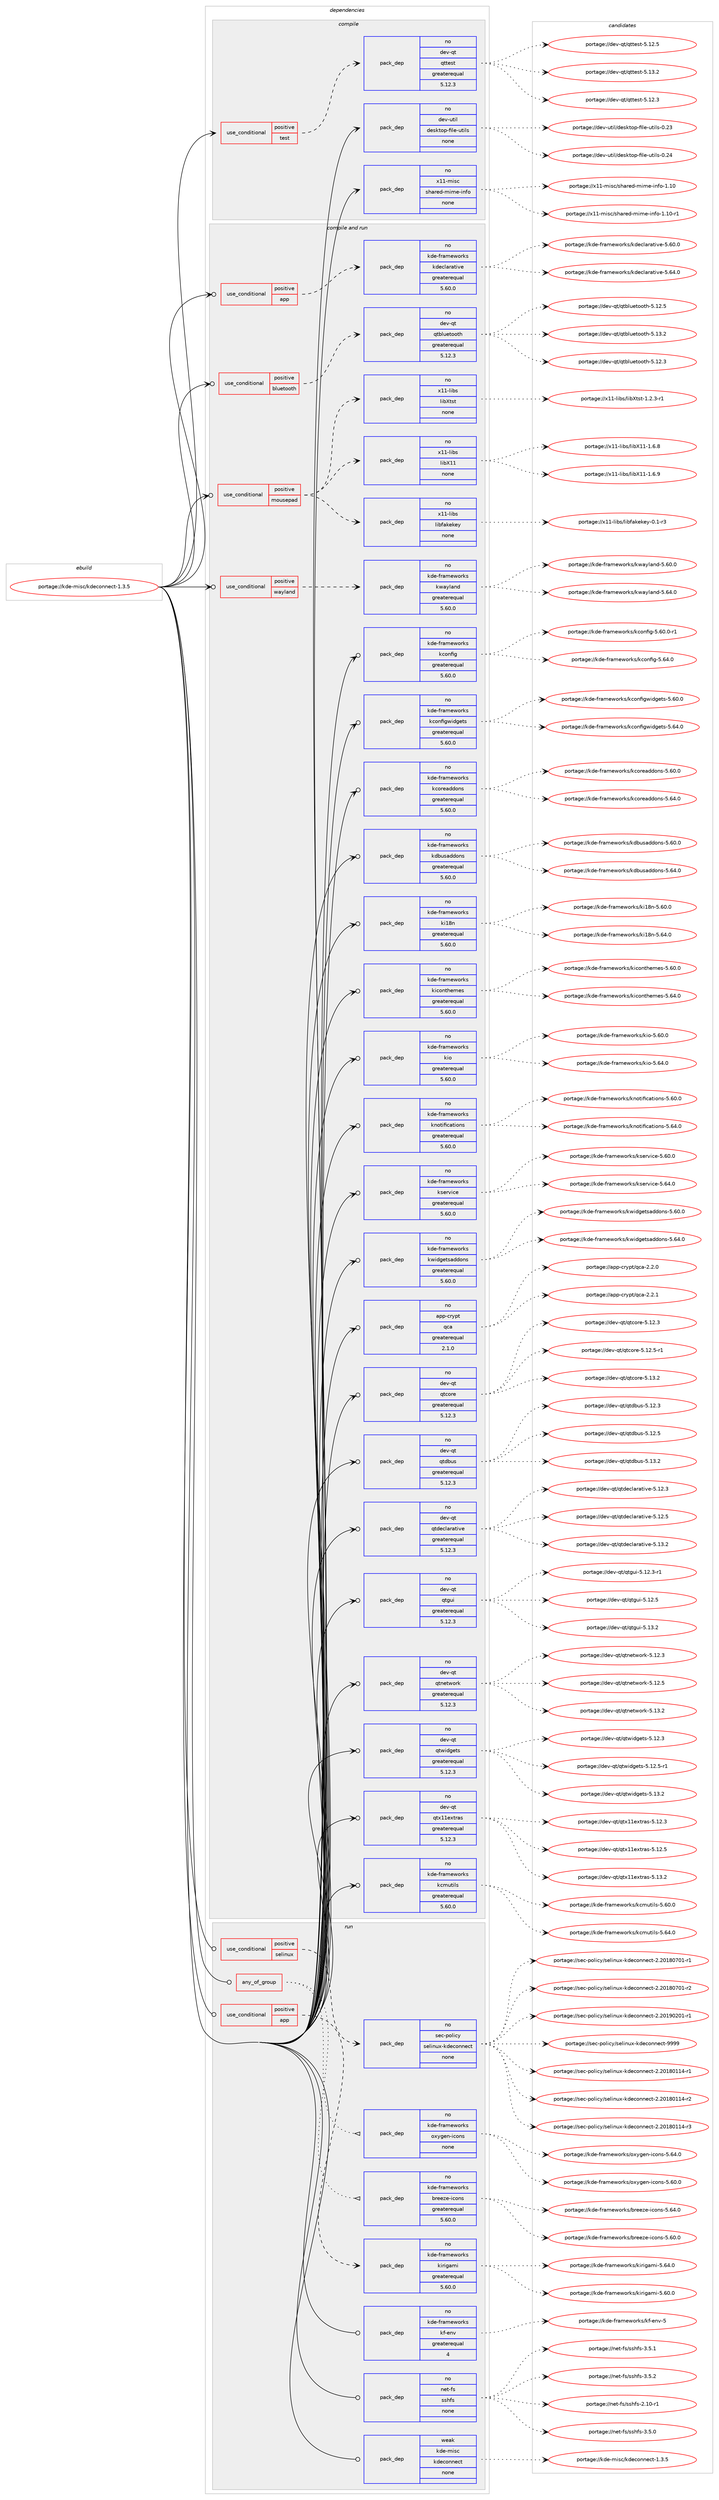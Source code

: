 digraph prolog {

# *************
# Graph options
# *************

newrank=true;
concentrate=true;
compound=true;
graph [rankdir=LR,fontname=Helvetica,fontsize=10,ranksep=1.5];#, ranksep=2.5, nodesep=0.2];
edge  [arrowhead=vee];
node  [fontname=Helvetica,fontsize=10];

# **********
# The ebuild
# **********

subgraph cluster_leftcol {
color=gray;
rank=same;
label=<<i>ebuild</i>>;
id [label="portage://kde-misc/kdeconnect-1.3.5", color=red, width=4, href="../kde-misc/kdeconnect-1.3.5.svg"];
}

# ****************
# The dependencies
# ****************

subgraph cluster_midcol {
color=gray;
label=<<i>dependencies</i>>;
subgraph cluster_compile {
fillcolor="#eeeeee";
style=filled;
label=<<i>compile</i>>;
subgraph cond75940 {
dependency299416 [label=<<TABLE BORDER="0" CELLBORDER="1" CELLSPACING="0" CELLPADDING="4"><TR><TD ROWSPAN="3" CELLPADDING="10">use_conditional</TD></TR><TR><TD>positive</TD></TR><TR><TD>test</TD></TR></TABLE>>, shape=none, color=red];
subgraph pack218769 {
dependency299417 [label=<<TABLE BORDER="0" CELLBORDER="1" CELLSPACING="0" CELLPADDING="4" WIDTH="220"><TR><TD ROWSPAN="6" CELLPADDING="30">pack_dep</TD></TR><TR><TD WIDTH="110">no</TD></TR><TR><TD>dev-qt</TD></TR><TR><TD>qttest</TD></TR><TR><TD>greaterequal</TD></TR><TR><TD>5.12.3</TD></TR></TABLE>>, shape=none, color=blue];
}
dependency299416:e -> dependency299417:w [weight=20,style="dashed",arrowhead="vee"];
}
id:e -> dependency299416:w [weight=20,style="solid",arrowhead="vee"];
subgraph pack218770 {
dependency299418 [label=<<TABLE BORDER="0" CELLBORDER="1" CELLSPACING="0" CELLPADDING="4" WIDTH="220"><TR><TD ROWSPAN="6" CELLPADDING="30">pack_dep</TD></TR><TR><TD WIDTH="110">no</TD></TR><TR><TD>dev-util</TD></TR><TR><TD>desktop-file-utils</TD></TR><TR><TD>none</TD></TR><TR><TD></TD></TR></TABLE>>, shape=none, color=blue];
}
id:e -> dependency299418:w [weight=20,style="solid",arrowhead="vee"];
subgraph pack218771 {
dependency299419 [label=<<TABLE BORDER="0" CELLBORDER="1" CELLSPACING="0" CELLPADDING="4" WIDTH="220"><TR><TD ROWSPAN="6" CELLPADDING="30">pack_dep</TD></TR><TR><TD WIDTH="110">no</TD></TR><TR><TD>x11-misc</TD></TR><TR><TD>shared-mime-info</TD></TR><TR><TD>none</TD></TR><TR><TD></TD></TR></TABLE>>, shape=none, color=blue];
}
id:e -> dependency299419:w [weight=20,style="solid",arrowhead="vee"];
}
subgraph cluster_compileandrun {
fillcolor="#eeeeee";
style=filled;
label=<<i>compile and run</i>>;
subgraph cond75941 {
dependency299420 [label=<<TABLE BORDER="0" CELLBORDER="1" CELLSPACING="0" CELLPADDING="4"><TR><TD ROWSPAN="3" CELLPADDING="10">use_conditional</TD></TR><TR><TD>positive</TD></TR><TR><TD>app</TD></TR></TABLE>>, shape=none, color=red];
subgraph pack218772 {
dependency299421 [label=<<TABLE BORDER="0" CELLBORDER="1" CELLSPACING="0" CELLPADDING="4" WIDTH="220"><TR><TD ROWSPAN="6" CELLPADDING="30">pack_dep</TD></TR><TR><TD WIDTH="110">no</TD></TR><TR><TD>kde-frameworks</TD></TR><TR><TD>kdeclarative</TD></TR><TR><TD>greaterequal</TD></TR><TR><TD>5.60.0</TD></TR></TABLE>>, shape=none, color=blue];
}
dependency299420:e -> dependency299421:w [weight=20,style="dashed",arrowhead="vee"];
}
id:e -> dependency299420:w [weight=20,style="solid",arrowhead="odotvee"];
subgraph cond75942 {
dependency299422 [label=<<TABLE BORDER="0" CELLBORDER="1" CELLSPACING="0" CELLPADDING="4"><TR><TD ROWSPAN="3" CELLPADDING="10">use_conditional</TD></TR><TR><TD>positive</TD></TR><TR><TD>bluetooth</TD></TR></TABLE>>, shape=none, color=red];
subgraph pack218773 {
dependency299423 [label=<<TABLE BORDER="0" CELLBORDER="1" CELLSPACING="0" CELLPADDING="4" WIDTH="220"><TR><TD ROWSPAN="6" CELLPADDING="30">pack_dep</TD></TR><TR><TD WIDTH="110">no</TD></TR><TR><TD>dev-qt</TD></TR><TR><TD>qtbluetooth</TD></TR><TR><TD>greaterequal</TD></TR><TR><TD>5.12.3</TD></TR></TABLE>>, shape=none, color=blue];
}
dependency299422:e -> dependency299423:w [weight=20,style="dashed",arrowhead="vee"];
}
id:e -> dependency299422:w [weight=20,style="solid",arrowhead="odotvee"];
subgraph cond75943 {
dependency299424 [label=<<TABLE BORDER="0" CELLBORDER="1" CELLSPACING="0" CELLPADDING="4"><TR><TD ROWSPAN="3" CELLPADDING="10">use_conditional</TD></TR><TR><TD>positive</TD></TR><TR><TD>mousepad</TD></TR></TABLE>>, shape=none, color=red];
subgraph pack218774 {
dependency299425 [label=<<TABLE BORDER="0" CELLBORDER="1" CELLSPACING="0" CELLPADDING="4" WIDTH="220"><TR><TD ROWSPAN="6" CELLPADDING="30">pack_dep</TD></TR><TR><TD WIDTH="110">no</TD></TR><TR><TD>x11-libs</TD></TR><TR><TD>libfakekey</TD></TR><TR><TD>none</TD></TR><TR><TD></TD></TR></TABLE>>, shape=none, color=blue];
}
dependency299424:e -> dependency299425:w [weight=20,style="dashed",arrowhead="vee"];
subgraph pack218775 {
dependency299426 [label=<<TABLE BORDER="0" CELLBORDER="1" CELLSPACING="0" CELLPADDING="4" WIDTH="220"><TR><TD ROWSPAN="6" CELLPADDING="30">pack_dep</TD></TR><TR><TD WIDTH="110">no</TD></TR><TR><TD>x11-libs</TD></TR><TR><TD>libX11</TD></TR><TR><TD>none</TD></TR><TR><TD></TD></TR></TABLE>>, shape=none, color=blue];
}
dependency299424:e -> dependency299426:w [weight=20,style="dashed",arrowhead="vee"];
subgraph pack218776 {
dependency299427 [label=<<TABLE BORDER="0" CELLBORDER="1" CELLSPACING="0" CELLPADDING="4" WIDTH="220"><TR><TD ROWSPAN="6" CELLPADDING="30">pack_dep</TD></TR><TR><TD WIDTH="110">no</TD></TR><TR><TD>x11-libs</TD></TR><TR><TD>libXtst</TD></TR><TR><TD>none</TD></TR><TR><TD></TD></TR></TABLE>>, shape=none, color=blue];
}
dependency299424:e -> dependency299427:w [weight=20,style="dashed",arrowhead="vee"];
}
id:e -> dependency299424:w [weight=20,style="solid",arrowhead="odotvee"];
subgraph cond75944 {
dependency299428 [label=<<TABLE BORDER="0" CELLBORDER="1" CELLSPACING="0" CELLPADDING="4"><TR><TD ROWSPAN="3" CELLPADDING="10">use_conditional</TD></TR><TR><TD>positive</TD></TR><TR><TD>wayland</TD></TR></TABLE>>, shape=none, color=red];
subgraph pack218777 {
dependency299429 [label=<<TABLE BORDER="0" CELLBORDER="1" CELLSPACING="0" CELLPADDING="4" WIDTH="220"><TR><TD ROWSPAN="6" CELLPADDING="30">pack_dep</TD></TR><TR><TD WIDTH="110">no</TD></TR><TR><TD>kde-frameworks</TD></TR><TR><TD>kwayland</TD></TR><TR><TD>greaterequal</TD></TR><TR><TD>5.60.0</TD></TR></TABLE>>, shape=none, color=blue];
}
dependency299428:e -> dependency299429:w [weight=20,style="dashed",arrowhead="vee"];
}
id:e -> dependency299428:w [weight=20,style="solid",arrowhead="odotvee"];
subgraph pack218778 {
dependency299430 [label=<<TABLE BORDER="0" CELLBORDER="1" CELLSPACING="0" CELLPADDING="4" WIDTH="220"><TR><TD ROWSPAN="6" CELLPADDING="30">pack_dep</TD></TR><TR><TD WIDTH="110">no</TD></TR><TR><TD>app-crypt</TD></TR><TR><TD>qca</TD></TR><TR><TD>greaterequal</TD></TR><TR><TD>2.1.0</TD></TR></TABLE>>, shape=none, color=blue];
}
id:e -> dependency299430:w [weight=20,style="solid",arrowhead="odotvee"];
subgraph pack218779 {
dependency299431 [label=<<TABLE BORDER="0" CELLBORDER="1" CELLSPACING="0" CELLPADDING="4" WIDTH="220"><TR><TD ROWSPAN="6" CELLPADDING="30">pack_dep</TD></TR><TR><TD WIDTH="110">no</TD></TR><TR><TD>dev-qt</TD></TR><TR><TD>qtcore</TD></TR><TR><TD>greaterequal</TD></TR><TR><TD>5.12.3</TD></TR></TABLE>>, shape=none, color=blue];
}
id:e -> dependency299431:w [weight=20,style="solid",arrowhead="odotvee"];
subgraph pack218780 {
dependency299432 [label=<<TABLE BORDER="0" CELLBORDER="1" CELLSPACING="0" CELLPADDING="4" WIDTH="220"><TR><TD ROWSPAN="6" CELLPADDING="30">pack_dep</TD></TR><TR><TD WIDTH="110">no</TD></TR><TR><TD>dev-qt</TD></TR><TR><TD>qtdbus</TD></TR><TR><TD>greaterequal</TD></TR><TR><TD>5.12.3</TD></TR></TABLE>>, shape=none, color=blue];
}
id:e -> dependency299432:w [weight=20,style="solid",arrowhead="odotvee"];
subgraph pack218781 {
dependency299433 [label=<<TABLE BORDER="0" CELLBORDER="1" CELLSPACING="0" CELLPADDING="4" WIDTH="220"><TR><TD ROWSPAN="6" CELLPADDING="30">pack_dep</TD></TR><TR><TD WIDTH="110">no</TD></TR><TR><TD>dev-qt</TD></TR><TR><TD>qtdeclarative</TD></TR><TR><TD>greaterequal</TD></TR><TR><TD>5.12.3</TD></TR></TABLE>>, shape=none, color=blue];
}
id:e -> dependency299433:w [weight=20,style="solid",arrowhead="odotvee"];
subgraph pack218782 {
dependency299434 [label=<<TABLE BORDER="0" CELLBORDER="1" CELLSPACING="0" CELLPADDING="4" WIDTH="220"><TR><TD ROWSPAN="6" CELLPADDING="30">pack_dep</TD></TR><TR><TD WIDTH="110">no</TD></TR><TR><TD>dev-qt</TD></TR><TR><TD>qtgui</TD></TR><TR><TD>greaterequal</TD></TR><TR><TD>5.12.3</TD></TR></TABLE>>, shape=none, color=blue];
}
id:e -> dependency299434:w [weight=20,style="solid",arrowhead="odotvee"];
subgraph pack218783 {
dependency299435 [label=<<TABLE BORDER="0" CELLBORDER="1" CELLSPACING="0" CELLPADDING="4" WIDTH="220"><TR><TD ROWSPAN="6" CELLPADDING="30">pack_dep</TD></TR><TR><TD WIDTH="110">no</TD></TR><TR><TD>dev-qt</TD></TR><TR><TD>qtnetwork</TD></TR><TR><TD>greaterequal</TD></TR><TR><TD>5.12.3</TD></TR></TABLE>>, shape=none, color=blue];
}
id:e -> dependency299435:w [weight=20,style="solid",arrowhead="odotvee"];
subgraph pack218784 {
dependency299436 [label=<<TABLE BORDER="0" CELLBORDER="1" CELLSPACING="0" CELLPADDING="4" WIDTH="220"><TR><TD ROWSPAN="6" CELLPADDING="30">pack_dep</TD></TR><TR><TD WIDTH="110">no</TD></TR><TR><TD>dev-qt</TD></TR><TR><TD>qtwidgets</TD></TR><TR><TD>greaterequal</TD></TR><TR><TD>5.12.3</TD></TR></TABLE>>, shape=none, color=blue];
}
id:e -> dependency299436:w [weight=20,style="solid",arrowhead="odotvee"];
subgraph pack218785 {
dependency299437 [label=<<TABLE BORDER="0" CELLBORDER="1" CELLSPACING="0" CELLPADDING="4" WIDTH="220"><TR><TD ROWSPAN="6" CELLPADDING="30">pack_dep</TD></TR><TR><TD WIDTH="110">no</TD></TR><TR><TD>dev-qt</TD></TR><TR><TD>qtx11extras</TD></TR><TR><TD>greaterequal</TD></TR><TR><TD>5.12.3</TD></TR></TABLE>>, shape=none, color=blue];
}
id:e -> dependency299437:w [weight=20,style="solid",arrowhead="odotvee"];
subgraph pack218786 {
dependency299438 [label=<<TABLE BORDER="0" CELLBORDER="1" CELLSPACING="0" CELLPADDING="4" WIDTH="220"><TR><TD ROWSPAN="6" CELLPADDING="30">pack_dep</TD></TR><TR><TD WIDTH="110">no</TD></TR><TR><TD>kde-frameworks</TD></TR><TR><TD>kcmutils</TD></TR><TR><TD>greaterequal</TD></TR><TR><TD>5.60.0</TD></TR></TABLE>>, shape=none, color=blue];
}
id:e -> dependency299438:w [weight=20,style="solid",arrowhead="odotvee"];
subgraph pack218787 {
dependency299439 [label=<<TABLE BORDER="0" CELLBORDER="1" CELLSPACING="0" CELLPADDING="4" WIDTH="220"><TR><TD ROWSPAN="6" CELLPADDING="30">pack_dep</TD></TR><TR><TD WIDTH="110">no</TD></TR><TR><TD>kde-frameworks</TD></TR><TR><TD>kconfig</TD></TR><TR><TD>greaterequal</TD></TR><TR><TD>5.60.0</TD></TR></TABLE>>, shape=none, color=blue];
}
id:e -> dependency299439:w [weight=20,style="solid",arrowhead="odotvee"];
subgraph pack218788 {
dependency299440 [label=<<TABLE BORDER="0" CELLBORDER="1" CELLSPACING="0" CELLPADDING="4" WIDTH="220"><TR><TD ROWSPAN="6" CELLPADDING="30">pack_dep</TD></TR><TR><TD WIDTH="110">no</TD></TR><TR><TD>kde-frameworks</TD></TR><TR><TD>kconfigwidgets</TD></TR><TR><TD>greaterequal</TD></TR><TR><TD>5.60.0</TD></TR></TABLE>>, shape=none, color=blue];
}
id:e -> dependency299440:w [weight=20,style="solid",arrowhead="odotvee"];
subgraph pack218789 {
dependency299441 [label=<<TABLE BORDER="0" CELLBORDER="1" CELLSPACING="0" CELLPADDING="4" WIDTH="220"><TR><TD ROWSPAN="6" CELLPADDING="30">pack_dep</TD></TR><TR><TD WIDTH="110">no</TD></TR><TR><TD>kde-frameworks</TD></TR><TR><TD>kcoreaddons</TD></TR><TR><TD>greaterequal</TD></TR><TR><TD>5.60.0</TD></TR></TABLE>>, shape=none, color=blue];
}
id:e -> dependency299441:w [weight=20,style="solid",arrowhead="odotvee"];
subgraph pack218790 {
dependency299442 [label=<<TABLE BORDER="0" CELLBORDER="1" CELLSPACING="0" CELLPADDING="4" WIDTH="220"><TR><TD ROWSPAN="6" CELLPADDING="30">pack_dep</TD></TR><TR><TD WIDTH="110">no</TD></TR><TR><TD>kde-frameworks</TD></TR><TR><TD>kdbusaddons</TD></TR><TR><TD>greaterequal</TD></TR><TR><TD>5.60.0</TD></TR></TABLE>>, shape=none, color=blue];
}
id:e -> dependency299442:w [weight=20,style="solid",arrowhead="odotvee"];
subgraph pack218791 {
dependency299443 [label=<<TABLE BORDER="0" CELLBORDER="1" CELLSPACING="0" CELLPADDING="4" WIDTH="220"><TR><TD ROWSPAN="6" CELLPADDING="30">pack_dep</TD></TR><TR><TD WIDTH="110">no</TD></TR><TR><TD>kde-frameworks</TD></TR><TR><TD>ki18n</TD></TR><TR><TD>greaterequal</TD></TR><TR><TD>5.60.0</TD></TR></TABLE>>, shape=none, color=blue];
}
id:e -> dependency299443:w [weight=20,style="solid",arrowhead="odotvee"];
subgraph pack218792 {
dependency299444 [label=<<TABLE BORDER="0" CELLBORDER="1" CELLSPACING="0" CELLPADDING="4" WIDTH="220"><TR><TD ROWSPAN="6" CELLPADDING="30">pack_dep</TD></TR><TR><TD WIDTH="110">no</TD></TR><TR><TD>kde-frameworks</TD></TR><TR><TD>kiconthemes</TD></TR><TR><TD>greaterequal</TD></TR><TR><TD>5.60.0</TD></TR></TABLE>>, shape=none, color=blue];
}
id:e -> dependency299444:w [weight=20,style="solid",arrowhead="odotvee"];
subgraph pack218793 {
dependency299445 [label=<<TABLE BORDER="0" CELLBORDER="1" CELLSPACING="0" CELLPADDING="4" WIDTH="220"><TR><TD ROWSPAN="6" CELLPADDING="30">pack_dep</TD></TR><TR><TD WIDTH="110">no</TD></TR><TR><TD>kde-frameworks</TD></TR><TR><TD>kio</TD></TR><TR><TD>greaterequal</TD></TR><TR><TD>5.60.0</TD></TR></TABLE>>, shape=none, color=blue];
}
id:e -> dependency299445:w [weight=20,style="solid",arrowhead="odotvee"];
subgraph pack218794 {
dependency299446 [label=<<TABLE BORDER="0" CELLBORDER="1" CELLSPACING="0" CELLPADDING="4" WIDTH="220"><TR><TD ROWSPAN="6" CELLPADDING="30">pack_dep</TD></TR><TR><TD WIDTH="110">no</TD></TR><TR><TD>kde-frameworks</TD></TR><TR><TD>knotifications</TD></TR><TR><TD>greaterequal</TD></TR><TR><TD>5.60.0</TD></TR></TABLE>>, shape=none, color=blue];
}
id:e -> dependency299446:w [weight=20,style="solid",arrowhead="odotvee"];
subgraph pack218795 {
dependency299447 [label=<<TABLE BORDER="0" CELLBORDER="1" CELLSPACING="0" CELLPADDING="4" WIDTH="220"><TR><TD ROWSPAN="6" CELLPADDING="30">pack_dep</TD></TR><TR><TD WIDTH="110">no</TD></TR><TR><TD>kde-frameworks</TD></TR><TR><TD>kservice</TD></TR><TR><TD>greaterequal</TD></TR><TR><TD>5.60.0</TD></TR></TABLE>>, shape=none, color=blue];
}
id:e -> dependency299447:w [weight=20,style="solid",arrowhead="odotvee"];
subgraph pack218796 {
dependency299448 [label=<<TABLE BORDER="0" CELLBORDER="1" CELLSPACING="0" CELLPADDING="4" WIDTH="220"><TR><TD ROWSPAN="6" CELLPADDING="30">pack_dep</TD></TR><TR><TD WIDTH="110">no</TD></TR><TR><TD>kde-frameworks</TD></TR><TR><TD>kwidgetsaddons</TD></TR><TR><TD>greaterequal</TD></TR><TR><TD>5.60.0</TD></TR></TABLE>>, shape=none, color=blue];
}
id:e -> dependency299448:w [weight=20,style="solid",arrowhead="odotvee"];
}
subgraph cluster_run {
fillcolor="#eeeeee";
style=filled;
label=<<i>run</i>>;
subgraph any4606 {
dependency299449 [label=<<TABLE BORDER="0" CELLBORDER="1" CELLSPACING="0" CELLPADDING="4"><TR><TD CELLPADDING="10">any_of_group</TD></TR></TABLE>>, shape=none, color=red];subgraph pack218797 {
dependency299450 [label=<<TABLE BORDER="0" CELLBORDER="1" CELLSPACING="0" CELLPADDING="4" WIDTH="220"><TR><TD ROWSPAN="6" CELLPADDING="30">pack_dep</TD></TR><TR><TD WIDTH="110">no</TD></TR><TR><TD>kde-frameworks</TD></TR><TR><TD>breeze-icons</TD></TR><TR><TD>greaterequal</TD></TR><TR><TD>5.60.0</TD></TR></TABLE>>, shape=none, color=blue];
}
dependency299449:e -> dependency299450:w [weight=20,style="dotted",arrowhead="oinv"];
subgraph pack218798 {
dependency299451 [label=<<TABLE BORDER="0" CELLBORDER="1" CELLSPACING="0" CELLPADDING="4" WIDTH="220"><TR><TD ROWSPAN="6" CELLPADDING="30">pack_dep</TD></TR><TR><TD WIDTH="110">no</TD></TR><TR><TD>kde-frameworks</TD></TR><TR><TD>oxygen-icons</TD></TR><TR><TD>none</TD></TR><TR><TD></TD></TR></TABLE>>, shape=none, color=blue];
}
dependency299449:e -> dependency299451:w [weight=20,style="dotted",arrowhead="oinv"];
}
id:e -> dependency299449:w [weight=20,style="solid",arrowhead="odot"];
subgraph cond75945 {
dependency299452 [label=<<TABLE BORDER="0" CELLBORDER="1" CELLSPACING="0" CELLPADDING="4"><TR><TD ROWSPAN="3" CELLPADDING="10">use_conditional</TD></TR><TR><TD>positive</TD></TR><TR><TD>app</TD></TR></TABLE>>, shape=none, color=red];
subgraph pack218799 {
dependency299453 [label=<<TABLE BORDER="0" CELLBORDER="1" CELLSPACING="0" CELLPADDING="4" WIDTH="220"><TR><TD ROWSPAN="6" CELLPADDING="30">pack_dep</TD></TR><TR><TD WIDTH="110">no</TD></TR><TR><TD>kde-frameworks</TD></TR><TR><TD>kirigami</TD></TR><TR><TD>greaterequal</TD></TR><TR><TD>5.60.0</TD></TR></TABLE>>, shape=none, color=blue];
}
dependency299452:e -> dependency299453:w [weight=20,style="dashed",arrowhead="vee"];
}
id:e -> dependency299452:w [weight=20,style="solid",arrowhead="odot"];
subgraph cond75946 {
dependency299454 [label=<<TABLE BORDER="0" CELLBORDER="1" CELLSPACING="0" CELLPADDING="4"><TR><TD ROWSPAN="3" CELLPADDING="10">use_conditional</TD></TR><TR><TD>positive</TD></TR><TR><TD>selinux</TD></TR></TABLE>>, shape=none, color=red];
subgraph pack218800 {
dependency299455 [label=<<TABLE BORDER="0" CELLBORDER="1" CELLSPACING="0" CELLPADDING="4" WIDTH="220"><TR><TD ROWSPAN="6" CELLPADDING="30">pack_dep</TD></TR><TR><TD WIDTH="110">no</TD></TR><TR><TD>sec-policy</TD></TR><TR><TD>selinux-kdeconnect</TD></TR><TR><TD>none</TD></TR><TR><TD></TD></TR></TABLE>>, shape=none, color=blue];
}
dependency299454:e -> dependency299455:w [weight=20,style="dashed",arrowhead="vee"];
}
id:e -> dependency299454:w [weight=20,style="solid",arrowhead="odot"];
subgraph pack218801 {
dependency299456 [label=<<TABLE BORDER="0" CELLBORDER="1" CELLSPACING="0" CELLPADDING="4" WIDTH="220"><TR><TD ROWSPAN="6" CELLPADDING="30">pack_dep</TD></TR><TR><TD WIDTH="110">no</TD></TR><TR><TD>kde-frameworks</TD></TR><TR><TD>kf-env</TD></TR><TR><TD>greaterequal</TD></TR><TR><TD>4</TD></TR></TABLE>>, shape=none, color=blue];
}
id:e -> dependency299456:w [weight=20,style="solid",arrowhead="odot"];
subgraph pack218802 {
dependency299457 [label=<<TABLE BORDER="0" CELLBORDER="1" CELLSPACING="0" CELLPADDING="4" WIDTH="220"><TR><TD ROWSPAN="6" CELLPADDING="30">pack_dep</TD></TR><TR><TD WIDTH="110">no</TD></TR><TR><TD>net-fs</TD></TR><TR><TD>sshfs</TD></TR><TR><TD>none</TD></TR><TR><TD></TD></TR></TABLE>>, shape=none, color=blue];
}
id:e -> dependency299457:w [weight=20,style="solid",arrowhead="odot"];
subgraph pack218803 {
dependency299458 [label=<<TABLE BORDER="0" CELLBORDER="1" CELLSPACING="0" CELLPADDING="4" WIDTH="220"><TR><TD ROWSPAN="6" CELLPADDING="30">pack_dep</TD></TR><TR><TD WIDTH="110">weak</TD></TR><TR><TD>kde-misc</TD></TR><TR><TD>kdeconnect</TD></TR><TR><TD>none</TD></TR><TR><TD></TD></TR></TABLE>>, shape=none, color=blue];
}
id:e -> dependency299458:w [weight=20,style="solid",arrowhead="odot"];
}
}

# **************
# The candidates
# **************

subgraph cluster_choices {
rank=same;
color=gray;
label=<<i>candidates</i>>;

subgraph choice218769 {
color=black;
nodesep=1;
choiceportage100101118451131164711311611610111511645534649504651 [label="portage://dev-qt/qttest-5.12.3", color=red, width=4,href="../dev-qt/qttest-5.12.3.svg"];
choiceportage100101118451131164711311611610111511645534649504653 [label="portage://dev-qt/qttest-5.12.5", color=red, width=4,href="../dev-qt/qttest-5.12.5.svg"];
choiceportage100101118451131164711311611610111511645534649514650 [label="portage://dev-qt/qttest-5.13.2", color=red, width=4,href="../dev-qt/qttest-5.13.2.svg"];
dependency299417:e -> choiceportage100101118451131164711311611610111511645534649504651:w [style=dotted,weight="100"];
dependency299417:e -> choiceportage100101118451131164711311611610111511645534649504653:w [style=dotted,weight="100"];
dependency299417:e -> choiceportage100101118451131164711311611610111511645534649514650:w [style=dotted,weight="100"];
}
subgraph choice218770 {
color=black;
nodesep=1;
choiceportage100101118451171161051084710010111510711611111245102105108101451171161051081154548465051 [label="portage://dev-util/desktop-file-utils-0.23", color=red, width=4,href="../dev-util/desktop-file-utils-0.23.svg"];
choiceportage100101118451171161051084710010111510711611111245102105108101451171161051081154548465052 [label="portage://dev-util/desktop-file-utils-0.24", color=red, width=4,href="../dev-util/desktop-file-utils-0.24.svg"];
dependency299418:e -> choiceportage100101118451171161051084710010111510711611111245102105108101451171161051081154548465051:w [style=dotted,weight="100"];
dependency299418:e -> choiceportage100101118451171161051084710010111510711611111245102105108101451171161051081154548465052:w [style=dotted,weight="100"];
}
subgraph choice218771 {
color=black;
nodesep=1;
choiceportage12049494510910511599471151049711410110045109105109101451051101021114549464948 [label="portage://x11-misc/shared-mime-info-1.10", color=red, width=4,href="../x11-misc/shared-mime-info-1.10.svg"];
choiceportage120494945109105115994711510497114101100451091051091014510511010211145494649484511449 [label="portage://x11-misc/shared-mime-info-1.10-r1", color=red, width=4,href="../x11-misc/shared-mime-info-1.10-r1.svg"];
dependency299419:e -> choiceportage12049494510910511599471151049711410110045109105109101451051101021114549464948:w [style=dotted,weight="100"];
dependency299419:e -> choiceportage120494945109105115994711510497114101100451091051091014510511010211145494649484511449:w [style=dotted,weight="100"];
}
subgraph choice218772 {
color=black;
nodesep=1;
choiceportage10710010145102114971091011191111141071154710710010199108971149711610511810145534654484648 [label="portage://kde-frameworks/kdeclarative-5.60.0", color=red, width=4,href="../kde-frameworks/kdeclarative-5.60.0.svg"];
choiceportage10710010145102114971091011191111141071154710710010199108971149711610511810145534654524648 [label="portage://kde-frameworks/kdeclarative-5.64.0", color=red, width=4,href="../kde-frameworks/kdeclarative-5.64.0.svg"];
dependency299421:e -> choiceportage10710010145102114971091011191111141071154710710010199108971149711610511810145534654484648:w [style=dotted,weight="100"];
dependency299421:e -> choiceportage10710010145102114971091011191111141071154710710010199108971149711610511810145534654524648:w [style=dotted,weight="100"];
}
subgraph choice218773 {
color=black;
nodesep=1;
choiceportage10010111845113116471131169810811710111611111111610445534649504651 [label="portage://dev-qt/qtbluetooth-5.12.3", color=red, width=4,href="../dev-qt/qtbluetooth-5.12.3.svg"];
choiceportage10010111845113116471131169810811710111611111111610445534649504653 [label="portage://dev-qt/qtbluetooth-5.12.5", color=red, width=4,href="../dev-qt/qtbluetooth-5.12.5.svg"];
choiceportage10010111845113116471131169810811710111611111111610445534649514650 [label="portage://dev-qt/qtbluetooth-5.13.2", color=red, width=4,href="../dev-qt/qtbluetooth-5.13.2.svg"];
dependency299423:e -> choiceportage10010111845113116471131169810811710111611111111610445534649504651:w [style=dotted,weight="100"];
dependency299423:e -> choiceportage10010111845113116471131169810811710111611111111610445534649504653:w [style=dotted,weight="100"];
dependency299423:e -> choiceportage10010111845113116471131169810811710111611111111610445534649514650:w [style=dotted,weight="100"];
}
subgraph choice218774 {
color=black;
nodesep=1;
choiceportage12049494510810598115471081059810297107101107101121454846494511451 [label="portage://x11-libs/libfakekey-0.1-r3", color=red, width=4,href="../x11-libs/libfakekey-0.1-r3.svg"];
dependency299425:e -> choiceportage12049494510810598115471081059810297107101107101121454846494511451:w [style=dotted,weight="100"];
}
subgraph choice218775 {
color=black;
nodesep=1;
choiceportage120494945108105981154710810598884949454946544656 [label="portage://x11-libs/libX11-1.6.8", color=red, width=4,href="../x11-libs/libX11-1.6.8.svg"];
choiceportage120494945108105981154710810598884949454946544657 [label="portage://x11-libs/libX11-1.6.9", color=red, width=4,href="../x11-libs/libX11-1.6.9.svg"];
dependency299426:e -> choiceportage120494945108105981154710810598884949454946544656:w [style=dotted,weight="100"];
dependency299426:e -> choiceportage120494945108105981154710810598884949454946544657:w [style=dotted,weight="100"];
}
subgraph choice218776 {
color=black;
nodesep=1;
choiceportage120494945108105981154710810598881161151164549465046514511449 [label="portage://x11-libs/libXtst-1.2.3-r1", color=red, width=4,href="../x11-libs/libXtst-1.2.3-r1.svg"];
dependency299427:e -> choiceportage120494945108105981154710810598881161151164549465046514511449:w [style=dotted,weight="100"];
}
subgraph choice218777 {
color=black;
nodesep=1;
choiceportage107100101451021149710910111911111410711547107119971211089711010045534654484648 [label="portage://kde-frameworks/kwayland-5.60.0", color=red, width=4,href="../kde-frameworks/kwayland-5.60.0.svg"];
choiceportage107100101451021149710910111911111410711547107119971211089711010045534654524648 [label="portage://kde-frameworks/kwayland-5.64.0", color=red, width=4,href="../kde-frameworks/kwayland-5.64.0.svg"];
dependency299429:e -> choiceportage107100101451021149710910111911111410711547107119971211089711010045534654484648:w [style=dotted,weight="100"];
dependency299429:e -> choiceportage107100101451021149710910111911111410711547107119971211089711010045534654524648:w [style=dotted,weight="100"];
}
subgraph choice218778 {
color=black;
nodesep=1;
choiceportage971121124599114121112116471139997455046504648 [label="portage://app-crypt/qca-2.2.0", color=red, width=4,href="../app-crypt/qca-2.2.0.svg"];
choiceportage971121124599114121112116471139997455046504649 [label="portage://app-crypt/qca-2.2.1", color=red, width=4,href="../app-crypt/qca-2.2.1.svg"];
dependency299430:e -> choiceportage971121124599114121112116471139997455046504648:w [style=dotted,weight="100"];
dependency299430:e -> choiceportage971121124599114121112116471139997455046504649:w [style=dotted,weight="100"];
}
subgraph choice218779 {
color=black;
nodesep=1;
choiceportage10010111845113116471131169911111410145534649504651 [label="portage://dev-qt/qtcore-5.12.3", color=red, width=4,href="../dev-qt/qtcore-5.12.3.svg"];
choiceportage100101118451131164711311699111114101455346495046534511449 [label="portage://dev-qt/qtcore-5.12.5-r1", color=red, width=4,href="../dev-qt/qtcore-5.12.5-r1.svg"];
choiceportage10010111845113116471131169911111410145534649514650 [label="portage://dev-qt/qtcore-5.13.2", color=red, width=4,href="../dev-qt/qtcore-5.13.2.svg"];
dependency299431:e -> choiceportage10010111845113116471131169911111410145534649504651:w [style=dotted,weight="100"];
dependency299431:e -> choiceportage100101118451131164711311699111114101455346495046534511449:w [style=dotted,weight="100"];
dependency299431:e -> choiceportage10010111845113116471131169911111410145534649514650:w [style=dotted,weight="100"];
}
subgraph choice218780 {
color=black;
nodesep=1;
choiceportage10010111845113116471131161009811711545534649504651 [label="portage://dev-qt/qtdbus-5.12.3", color=red, width=4,href="../dev-qt/qtdbus-5.12.3.svg"];
choiceportage10010111845113116471131161009811711545534649504653 [label="portage://dev-qt/qtdbus-5.12.5", color=red, width=4,href="../dev-qt/qtdbus-5.12.5.svg"];
choiceportage10010111845113116471131161009811711545534649514650 [label="portage://dev-qt/qtdbus-5.13.2", color=red, width=4,href="../dev-qt/qtdbus-5.13.2.svg"];
dependency299432:e -> choiceportage10010111845113116471131161009811711545534649504651:w [style=dotted,weight="100"];
dependency299432:e -> choiceportage10010111845113116471131161009811711545534649504653:w [style=dotted,weight="100"];
dependency299432:e -> choiceportage10010111845113116471131161009811711545534649514650:w [style=dotted,weight="100"];
}
subgraph choice218781 {
color=black;
nodesep=1;
choiceportage100101118451131164711311610010199108971149711610511810145534649504651 [label="portage://dev-qt/qtdeclarative-5.12.3", color=red, width=4,href="../dev-qt/qtdeclarative-5.12.3.svg"];
choiceportage100101118451131164711311610010199108971149711610511810145534649504653 [label="portage://dev-qt/qtdeclarative-5.12.5", color=red, width=4,href="../dev-qt/qtdeclarative-5.12.5.svg"];
choiceportage100101118451131164711311610010199108971149711610511810145534649514650 [label="portage://dev-qt/qtdeclarative-5.13.2", color=red, width=4,href="../dev-qt/qtdeclarative-5.13.2.svg"];
dependency299433:e -> choiceportage100101118451131164711311610010199108971149711610511810145534649504651:w [style=dotted,weight="100"];
dependency299433:e -> choiceportage100101118451131164711311610010199108971149711610511810145534649504653:w [style=dotted,weight="100"];
dependency299433:e -> choiceportage100101118451131164711311610010199108971149711610511810145534649514650:w [style=dotted,weight="100"];
}
subgraph choice218782 {
color=black;
nodesep=1;
choiceportage1001011184511311647113116103117105455346495046514511449 [label="portage://dev-qt/qtgui-5.12.3-r1", color=red, width=4,href="../dev-qt/qtgui-5.12.3-r1.svg"];
choiceportage100101118451131164711311610311710545534649504653 [label="portage://dev-qt/qtgui-5.12.5", color=red, width=4,href="../dev-qt/qtgui-5.12.5.svg"];
choiceportage100101118451131164711311610311710545534649514650 [label="portage://dev-qt/qtgui-5.13.2", color=red, width=4,href="../dev-qt/qtgui-5.13.2.svg"];
dependency299434:e -> choiceportage1001011184511311647113116103117105455346495046514511449:w [style=dotted,weight="100"];
dependency299434:e -> choiceportage100101118451131164711311610311710545534649504653:w [style=dotted,weight="100"];
dependency299434:e -> choiceportage100101118451131164711311610311710545534649514650:w [style=dotted,weight="100"];
}
subgraph choice218783 {
color=black;
nodesep=1;
choiceportage100101118451131164711311611010111611911111410745534649504651 [label="portage://dev-qt/qtnetwork-5.12.3", color=red, width=4,href="../dev-qt/qtnetwork-5.12.3.svg"];
choiceportage100101118451131164711311611010111611911111410745534649504653 [label="portage://dev-qt/qtnetwork-5.12.5", color=red, width=4,href="../dev-qt/qtnetwork-5.12.5.svg"];
choiceportage100101118451131164711311611010111611911111410745534649514650 [label="portage://dev-qt/qtnetwork-5.13.2", color=red, width=4,href="../dev-qt/qtnetwork-5.13.2.svg"];
dependency299435:e -> choiceportage100101118451131164711311611010111611911111410745534649504651:w [style=dotted,weight="100"];
dependency299435:e -> choiceportage100101118451131164711311611010111611911111410745534649504653:w [style=dotted,weight="100"];
dependency299435:e -> choiceportage100101118451131164711311611010111611911111410745534649514650:w [style=dotted,weight="100"];
}
subgraph choice218784 {
color=black;
nodesep=1;
choiceportage100101118451131164711311611910510010310111611545534649504651 [label="portage://dev-qt/qtwidgets-5.12.3", color=red, width=4,href="../dev-qt/qtwidgets-5.12.3.svg"];
choiceportage1001011184511311647113116119105100103101116115455346495046534511449 [label="portage://dev-qt/qtwidgets-5.12.5-r1", color=red, width=4,href="../dev-qt/qtwidgets-5.12.5-r1.svg"];
choiceportage100101118451131164711311611910510010310111611545534649514650 [label="portage://dev-qt/qtwidgets-5.13.2", color=red, width=4,href="../dev-qt/qtwidgets-5.13.2.svg"];
dependency299436:e -> choiceportage100101118451131164711311611910510010310111611545534649504651:w [style=dotted,weight="100"];
dependency299436:e -> choiceportage1001011184511311647113116119105100103101116115455346495046534511449:w [style=dotted,weight="100"];
dependency299436:e -> choiceportage100101118451131164711311611910510010310111611545534649514650:w [style=dotted,weight="100"];
}
subgraph choice218785 {
color=black;
nodesep=1;
choiceportage100101118451131164711311612049491011201161149711545534649504651 [label="portage://dev-qt/qtx11extras-5.12.3", color=red, width=4,href="../dev-qt/qtx11extras-5.12.3.svg"];
choiceportage100101118451131164711311612049491011201161149711545534649504653 [label="portage://dev-qt/qtx11extras-5.12.5", color=red, width=4,href="../dev-qt/qtx11extras-5.12.5.svg"];
choiceportage100101118451131164711311612049491011201161149711545534649514650 [label="portage://dev-qt/qtx11extras-5.13.2", color=red, width=4,href="../dev-qt/qtx11extras-5.13.2.svg"];
dependency299437:e -> choiceportage100101118451131164711311612049491011201161149711545534649504651:w [style=dotted,weight="100"];
dependency299437:e -> choiceportage100101118451131164711311612049491011201161149711545534649504653:w [style=dotted,weight="100"];
dependency299437:e -> choiceportage100101118451131164711311612049491011201161149711545534649514650:w [style=dotted,weight="100"];
}
subgraph choice218786 {
color=black;
nodesep=1;
choiceportage1071001014510211497109101119111114107115471079910911711610510811545534654484648 [label="portage://kde-frameworks/kcmutils-5.60.0", color=red, width=4,href="../kde-frameworks/kcmutils-5.60.0.svg"];
choiceportage1071001014510211497109101119111114107115471079910911711610510811545534654524648 [label="portage://kde-frameworks/kcmutils-5.64.0", color=red, width=4,href="../kde-frameworks/kcmutils-5.64.0.svg"];
dependency299438:e -> choiceportage1071001014510211497109101119111114107115471079910911711610510811545534654484648:w [style=dotted,weight="100"];
dependency299438:e -> choiceportage1071001014510211497109101119111114107115471079910911711610510811545534654524648:w [style=dotted,weight="100"];
}
subgraph choice218787 {
color=black;
nodesep=1;
choiceportage10710010145102114971091011191111141071154710799111110102105103455346544846484511449 [label="portage://kde-frameworks/kconfig-5.60.0-r1", color=red, width=4,href="../kde-frameworks/kconfig-5.60.0-r1.svg"];
choiceportage1071001014510211497109101119111114107115471079911111010210510345534654524648 [label="portage://kde-frameworks/kconfig-5.64.0", color=red, width=4,href="../kde-frameworks/kconfig-5.64.0.svg"];
dependency299439:e -> choiceportage10710010145102114971091011191111141071154710799111110102105103455346544846484511449:w [style=dotted,weight="100"];
dependency299439:e -> choiceportage1071001014510211497109101119111114107115471079911111010210510345534654524648:w [style=dotted,weight="100"];
}
subgraph choice218788 {
color=black;
nodesep=1;
choiceportage1071001014510211497109101119111114107115471079911111010210510311910510010310111611545534654484648 [label="portage://kde-frameworks/kconfigwidgets-5.60.0", color=red, width=4,href="../kde-frameworks/kconfigwidgets-5.60.0.svg"];
choiceportage1071001014510211497109101119111114107115471079911111010210510311910510010310111611545534654524648 [label="portage://kde-frameworks/kconfigwidgets-5.64.0", color=red, width=4,href="../kde-frameworks/kconfigwidgets-5.64.0.svg"];
dependency299440:e -> choiceportage1071001014510211497109101119111114107115471079911111010210510311910510010310111611545534654484648:w [style=dotted,weight="100"];
dependency299440:e -> choiceportage1071001014510211497109101119111114107115471079911111010210510311910510010310111611545534654524648:w [style=dotted,weight="100"];
}
subgraph choice218789 {
color=black;
nodesep=1;
choiceportage107100101451021149710910111911111410711547107991111141019710010011111011545534654484648 [label="portage://kde-frameworks/kcoreaddons-5.60.0", color=red, width=4,href="../kde-frameworks/kcoreaddons-5.60.0.svg"];
choiceportage107100101451021149710910111911111410711547107991111141019710010011111011545534654524648 [label="portage://kde-frameworks/kcoreaddons-5.64.0", color=red, width=4,href="../kde-frameworks/kcoreaddons-5.64.0.svg"];
dependency299441:e -> choiceportage107100101451021149710910111911111410711547107991111141019710010011111011545534654484648:w [style=dotted,weight="100"];
dependency299441:e -> choiceportage107100101451021149710910111911111410711547107991111141019710010011111011545534654524648:w [style=dotted,weight="100"];
}
subgraph choice218790 {
color=black;
nodesep=1;
choiceportage107100101451021149710910111911111410711547107100981171159710010011111011545534654484648 [label="portage://kde-frameworks/kdbusaddons-5.60.0", color=red, width=4,href="../kde-frameworks/kdbusaddons-5.60.0.svg"];
choiceportage107100101451021149710910111911111410711547107100981171159710010011111011545534654524648 [label="portage://kde-frameworks/kdbusaddons-5.64.0", color=red, width=4,href="../kde-frameworks/kdbusaddons-5.64.0.svg"];
dependency299442:e -> choiceportage107100101451021149710910111911111410711547107100981171159710010011111011545534654484648:w [style=dotted,weight="100"];
dependency299442:e -> choiceportage107100101451021149710910111911111410711547107100981171159710010011111011545534654524648:w [style=dotted,weight="100"];
}
subgraph choice218791 {
color=black;
nodesep=1;
choiceportage107100101451021149710910111911111410711547107105495611045534654484648 [label="portage://kde-frameworks/ki18n-5.60.0", color=red, width=4,href="../kde-frameworks/ki18n-5.60.0.svg"];
choiceportage107100101451021149710910111911111410711547107105495611045534654524648 [label="portage://kde-frameworks/ki18n-5.64.0", color=red, width=4,href="../kde-frameworks/ki18n-5.64.0.svg"];
dependency299443:e -> choiceportage107100101451021149710910111911111410711547107105495611045534654484648:w [style=dotted,weight="100"];
dependency299443:e -> choiceportage107100101451021149710910111911111410711547107105495611045534654524648:w [style=dotted,weight="100"];
}
subgraph choice218792 {
color=black;
nodesep=1;
choiceportage1071001014510211497109101119111114107115471071059911111011610410110910111545534654484648 [label="portage://kde-frameworks/kiconthemes-5.60.0", color=red, width=4,href="../kde-frameworks/kiconthemes-5.60.0.svg"];
choiceportage1071001014510211497109101119111114107115471071059911111011610410110910111545534654524648 [label="portage://kde-frameworks/kiconthemes-5.64.0", color=red, width=4,href="../kde-frameworks/kiconthemes-5.64.0.svg"];
dependency299444:e -> choiceportage1071001014510211497109101119111114107115471071059911111011610410110910111545534654484648:w [style=dotted,weight="100"];
dependency299444:e -> choiceportage1071001014510211497109101119111114107115471071059911111011610410110910111545534654524648:w [style=dotted,weight="100"];
}
subgraph choice218793 {
color=black;
nodesep=1;
choiceportage10710010145102114971091011191111141071154710710511145534654484648 [label="portage://kde-frameworks/kio-5.60.0", color=red, width=4,href="../kde-frameworks/kio-5.60.0.svg"];
choiceportage10710010145102114971091011191111141071154710710511145534654524648 [label="portage://kde-frameworks/kio-5.64.0", color=red, width=4,href="../kde-frameworks/kio-5.64.0.svg"];
dependency299445:e -> choiceportage10710010145102114971091011191111141071154710710511145534654484648:w [style=dotted,weight="100"];
dependency299445:e -> choiceportage10710010145102114971091011191111141071154710710511145534654524648:w [style=dotted,weight="100"];
}
subgraph choice218794 {
color=black;
nodesep=1;
choiceportage107100101451021149710910111911111410711547107110111116105102105999711610511111011545534654484648 [label="portage://kde-frameworks/knotifications-5.60.0", color=red, width=4,href="../kde-frameworks/knotifications-5.60.0.svg"];
choiceportage107100101451021149710910111911111410711547107110111116105102105999711610511111011545534654524648 [label="portage://kde-frameworks/knotifications-5.64.0", color=red, width=4,href="../kde-frameworks/knotifications-5.64.0.svg"];
dependency299446:e -> choiceportage107100101451021149710910111911111410711547107110111116105102105999711610511111011545534654484648:w [style=dotted,weight="100"];
dependency299446:e -> choiceportage107100101451021149710910111911111410711547107110111116105102105999711610511111011545534654524648:w [style=dotted,weight="100"];
}
subgraph choice218795 {
color=black;
nodesep=1;
choiceportage1071001014510211497109101119111114107115471071151011141181059910145534654484648 [label="portage://kde-frameworks/kservice-5.60.0", color=red, width=4,href="../kde-frameworks/kservice-5.60.0.svg"];
choiceportage1071001014510211497109101119111114107115471071151011141181059910145534654524648 [label="portage://kde-frameworks/kservice-5.64.0", color=red, width=4,href="../kde-frameworks/kservice-5.64.0.svg"];
dependency299447:e -> choiceportage1071001014510211497109101119111114107115471071151011141181059910145534654484648:w [style=dotted,weight="100"];
dependency299447:e -> choiceportage1071001014510211497109101119111114107115471071151011141181059910145534654524648:w [style=dotted,weight="100"];
}
subgraph choice218796 {
color=black;
nodesep=1;
choiceportage1071001014510211497109101119111114107115471071191051001031011161159710010011111011545534654484648 [label="portage://kde-frameworks/kwidgetsaddons-5.60.0", color=red, width=4,href="../kde-frameworks/kwidgetsaddons-5.60.0.svg"];
choiceportage1071001014510211497109101119111114107115471071191051001031011161159710010011111011545534654524648 [label="portage://kde-frameworks/kwidgetsaddons-5.64.0", color=red, width=4,href="../kde-frameworks/kwidgetsaddons-5.64.0.svg"];
dependency299448:e -> choiceportage1071001014510211497109101119111114107115471071191051001031011161159710010011111011545534654484648:w [style=dotted,weight="100"];
dependency299448:e -> choiceportage1071001014510211497109101119111114107115471071191051001031011161159710010011111011545534654524648:w [style=dotted,weight="100"];
}
subgraph choice218797 {
color=black;
nodesep=1;
choiceportage10710010145102114971091011191111141071154798114101101122101451059911111011545534654484648 [label="portage://kde-frameworks/breeze-icons-5.60.0", color=red, width=4,href="../kde-frameworks/breeze-icons-5.60.0.svg"];
choiceportage10710010145102114971091011191111141071154798114101101122101451059911111011545534654524648 [label="portage://kde-frameworks/breeze-icons-5.64.0", color=red, width=4,href="../kde-frameworks/breeze-icons-5.64.0.svg"];
dependency299450:e -> choiceportage10710010145102114971091011191111141071154798114101101122101451059911111011545534654484648:w [style=dotted,weight="100"];
dependency299450:e -> choiceportage10710010145102114971091011191111141071154798114101101122101451059911111011545534654524648:w [style=dotted,weight="100"];
}
subgraph choice218798 {
color=black;
nodesep=1;
choiceportage107100101451021149710910111911111410711547111120121103101110451059911111011545534654484648 [label="portage://kde-frameworks/oxygen-icons-5.60.0", color=red, width=4,href="../kde-frameworks/oxygen-icons-5.60.0.svg"];
choiceportage107100101451021149710910111911111410711547111120121103101110451059911111011545534654524648 [label="portage://kde-frameworks/oxygen-icons-5.64.0", color=red, width=4,href="../kde-frameworks/oxygen-icons-5.64.0.svg"];
dependency299451:e -> choiceportage107100101451021149710910111911111410711547111120121103101110451059911111011545534654484648:w [style=dotted,weight="100"];
dependency299451:e -> choiceportage107100101451021149710910111911111410711547111120121103101110451059911111011545534654524648:w [style=dotted,weight="100"];
}
subgraph choice218799 {
color=black;
nodesep=1;
choiceportage1071001014510211497109101119111114107115471071051141051039710910545534654484648 [label="portage://kde-frameworks/kirigami-5.60.0", color=red, width=4,href="../kde-frameworks/kirigami-5.60.0.svg"];
choiceportage1071001014510211497109101119111114107115471071051141051039710910545534654524648 [label="portage://kde-frameworks/kirigami-5.64.0", color=red, width=4,href="../kde-frameworks/kirigami-5.64.0.svg"];
dependency299453:e -> choiceportage1071001014510211497109101119111114107115471071051141051039710910545534654484648:w [style=dotted,weight="100"];
dependency299453:e -> choiceportage1071001014510211497109101119111114107115471071051141051039710910545534654524648:w [style=dotted,weight="100"];
}
subgraph choice218800 {
color=black;
nodesep=1;
choiceportage1151019945112111108105991214711510110810511011712045107100101991111101101019911645504650484956484949524511449 [label="portage://sec-policy/selinux-kdeconnect-2.20180114-r1", color=red, width=4,href="../sec-policy/selinux-kdeconnect-2.20180114-r1.svg"];
choiceportage1151019945112111108105991214711510110810511011712045107100101991111101101019911645504650484956484949524511450 [label="portage://sec-policy/selinux-kdeconnect-2.20180114-r2", color=red, width=4,href="../sec-policy/selinux-kdeconnect-2.20180114-r2.svg"];
choiceportage1151019945112111108105991214711510110810511011712045107100101991111101101019911645504650484956484949524511451 [label="portage://sec-policy/selinux-kdeconnect-2.20180114-r3", color=red, width=4,href="../sec-policy/selinux-kdeconnect-2.20180114-r3.svg"];
choiceportage1151019945112111108105991214711510110810511011712045107100101991111101101019911645504650484956485548494511449 [label="portage://sec-policy/selinux-kdeconnect-2.20180701-r1", color=red, width=4,href="../sec-policy/selinux-kdeconnect-2.20180701-r1.svg"];
choiceportage1151019945112111108105991214711510110810511011712045107100101991111101101019911645504650484956485548494511450 [label="portage://sec-policy/selinux-kdeconnect-2.20180701-r2", color=red, width=4,href="../sec-policy/selinux-kdeconnect-2.20180701-r2.svg"];
choiceportage1151019945112111108105991214711510110810511011712045107100101991111101101019911645504650484957485048494511449 [label="portage://sec-policy/selinux-kdeconnect-2.20190201-r1", color=red, width=4,href="../sec-policy/selinux-kdeconnect-2.20190201-r1.svg"];
choiceportage115101994511211110810599121471151011081051101171204510710010199111110110101991164557575757 [label="portage://sec-policy/selinux-kdeconnect-9999", color=red, width=4,href="../sec-policy/selinux-kdeconnect-9999.svg"];
dependency299455:e -> choiceportage1151019945112111108105991214711510110810511011712045107100101991111101101019911645504650484956484949524511449:w [style=dotted,weight="100"];
dependency299455:e -> choiceportage1151019945112111108105991214711510110810511011712045107100101991111101101019911645504650484956484949524511450:w [style=dotted,weight="100"];
dependency299455:e -> choiceportage1151019945112111108105991214711510110810511011712045107100101991111101101019911645504650484956484949524511451:w [style=dotted,weight="100"];
dependency299455:e -> choiceportage1151019945112111108105991214711510110810511011712045107100101991111101101019911645504650484956485548494511449:w [style=dotted,weight="100"];
dependency299455:e -> choiceportage1151019945112111108105991214711510110810511011712045107100101991111101101019911645504650484956485548494511450:w [style=dotted,weight="100"];
dependency299455:e -> choiceportage1151019945112111108105991214711510110810511011712045107100101991111101101019911645504650484957485048494511449:w [style=dotted,weight="100"];
dependency299455:e -> choiceportage115101994511211110810599121471151011081051101171204510710010199111110110101991164557575757:w [style=dotted,weight="100"];
}
subgraph choice218801 {
color=black;
nodesep=1;
choiceportage107100101451021149710910111911111410711547107102451011101184553 [label="portage://kde-frameworks/kf-env-5", color=red, width=4,href="../kde-frameworks/kf-env-5.svg"];
dependency299456:e -> choiceportage107100101451021149710910111911111410711547107102451011101184553:w [style=dotted,weight="100"];
}
subgraph choice218802 {
color=black;
nodesep=1;
choiceportage110101116451021154711511510410211545504649484511449 [label="portage://net-fs/sshfs-2.10-r1", color=red, width=4,href="../net-fs/sshfs-2.10-r1.svg"];
choiceportage1101011164510211547115115104102115455146534648 [label="portage://net-fs/sshfs-3.5.0", color=red, width=4,href="../net-fs/sshfs-3.5.0.svg"];
choiceportage1101011164510211547115115104102115455146534649 [label="portage://net-fs/sshfs-3.5.1", color=red, width=4,href="../net-fs/sshfs-3.5.1.svg"];
choiceportage1101011164510211547115115104102115455146534650 [label="portage://net-fs/sshfs-3.5.2", color=red, width=4,href="../net-fs/sshfs-3.5.2.svg"];
dependency299457:e -> choiceportage110101116451021154711511510410211545504649484511449:w [style=dotted,weight="100"];
dependency299457:e -> choiceportage1101011164510211547115115104102115455146534648:w [style=dotted,weight="100"];
dependency299457:e -> choiceportage1101011164510211547115115104102115455146534649:w [style=dotted,weight="100"];
dependency299457:e -> choiceportage1101011164510211547115115104102115455146534650:w [style=dotted,weight="100"];
}
subgraph choice218803 {
color=black;
nodesep=1;
choiceportage1071001014510910511599471071001019911111011010199116454946514653 [label="portage://kde-misc/kdeconnect-1.3.5", color=red, width=4,href="../kde-misc/kdeconnect-1.3.5.svg"];
dependency299458:e -> choiceportage1071001014510910511599471071001019911111011010199116454946514653:w [style=dotted,weight="100"];
}
}

}
